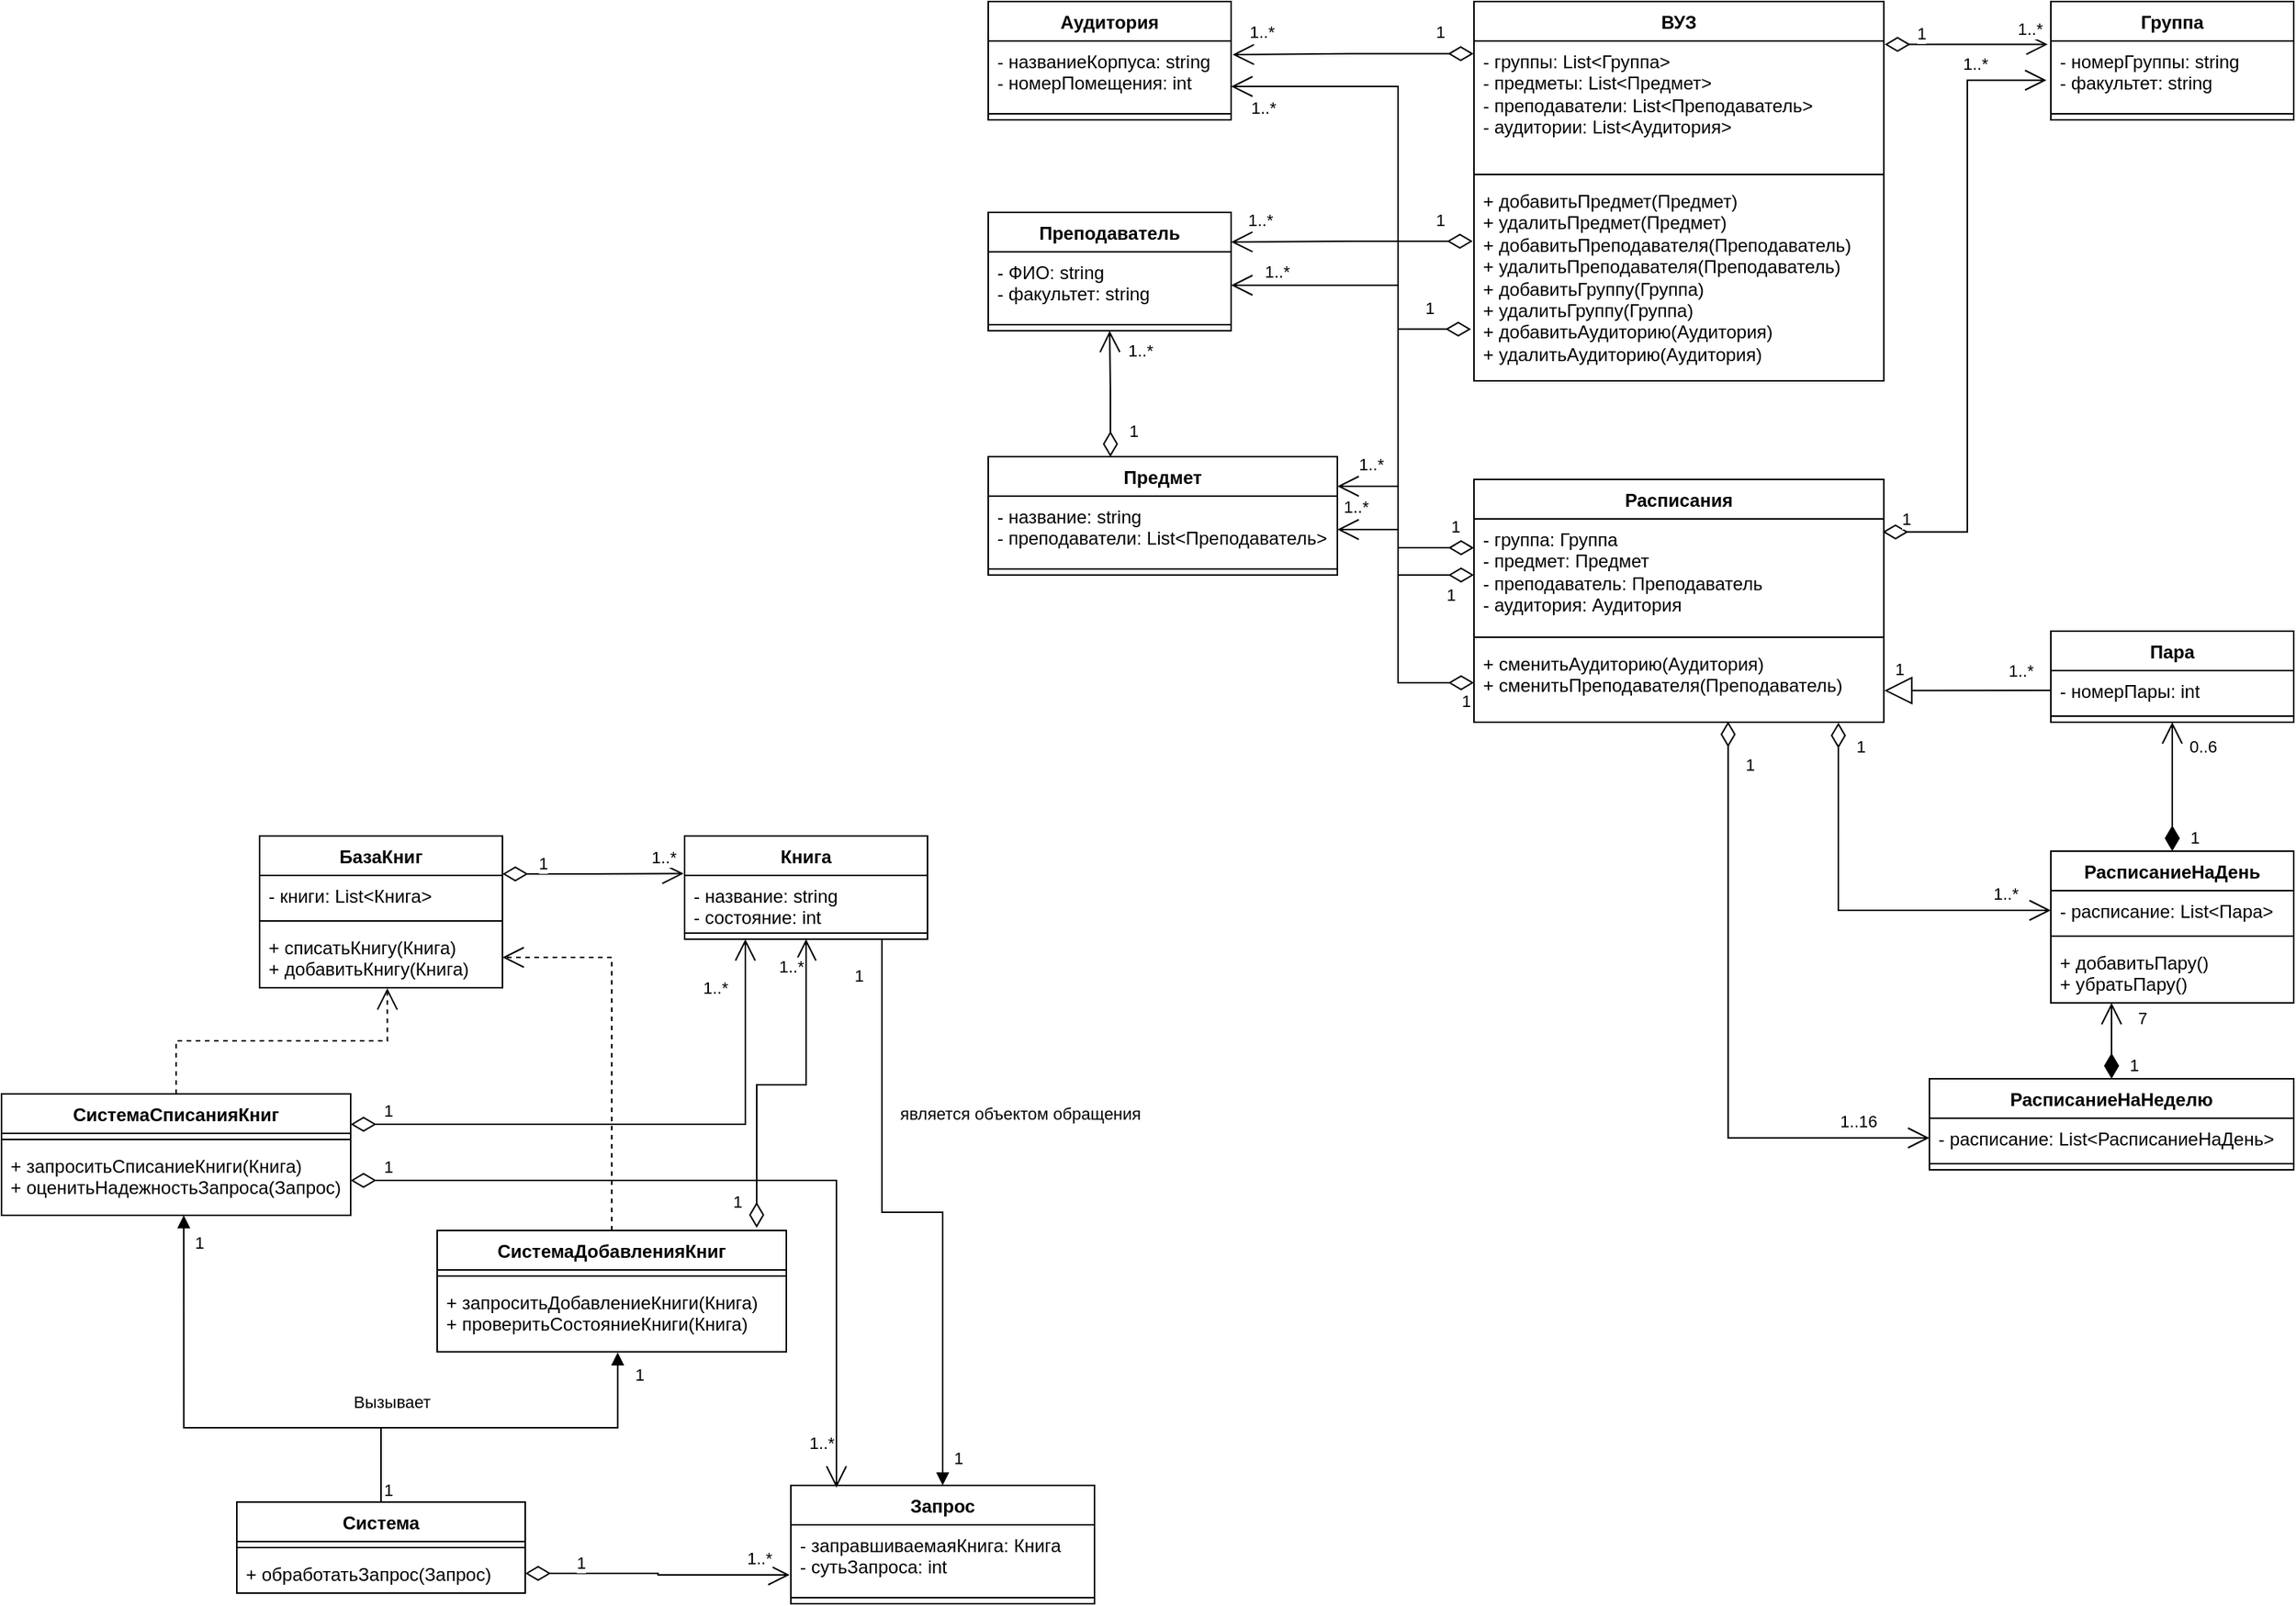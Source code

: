 <mxfile version="21.1.0" type="github">
  <diagram name="Страница 1" id="8JhqGt4s1RWdOwkgNLIM">
    <mxGraphModel dx="1420" dy="628" grid="1" gridSize="10" guides="1" tooltips="1" connect="1" arrows="1" fold="1" page="1" pageScale="1" pageWidth="827" pageHeight="1169" math="0" shadow="0">
      <root>
        <mxCell id="0" />
        <mxCell id="1" parent="0" />
        <mxCell id="d_NmB0Je8mkOcdR7Ibd4-1" value="ВУЗ" style="swimlane;fontStyle=1;align=center;verticalAlign=top;childLayout=stackLayout;horizontal=1;startSize=26;horizontalStack=0;resizeParent=1;resizeParentMax=0;resizeLast=0;collapsible=1;marginBottom=0;whiteSpace=wrap;html=1;" parent="1" vertex="1">
          <mxGeometry x="270" y="180" width="270" height="250" as="geometry" />
        </mxCell>
        <mxCell id="d_NmB0Je8mkOcdR7Ibd4-2" value="- группы: List&amp;lt;Группа&amp;gt;&lt;br&gt;- предметы: List&amp;lt;Предмет&amp;gt;&lt;br&gt;- преподаватели: List&amp;lt;Преподаватель&amp;gt;&lt;br&gt;- аудитории: List&amp;lt;Аудитория&amp;gt;" style="text;strokeColor=none;fillColor=none;align=left;verticalAlign=top;spacingLeft=4;spacingRight=4;overflow=hidden;rotatable=0;points=[[0,0.5],[1,0.5]];portConstraint=eastwest;whiteSpace=wrap;html=1;" parent="d_NmB0Je8mkOcdR7Ibd4-1" vertex="1">
          <mxGeometry y="26" width="270" height="84" as="geometry" />
        </mxCell>
        <mxCell id="d_NmB0Je8mkOcdR7Ibd4-3" value="" style="line;strokeWidth=1;fillColor=none;align=left;verticalAlign=middle;spacingTop=-1;spacingLeft=3;spacingRight=3;rotatable=0;labelPosition=right;points=[];portConstraint=eastwest;strokeColor=inherit;" parent="d_NmB0Je8mkOcdR7Ibd4-1" vertex="1">
          <mxGeometry y="110" width="270" height="8" as="geometry" />
        </mxCell>
        <mxCell id="d_NmB0Je8mkOcdR7Ibd4-4" value="+ добавитьПредмет(Предмет)&lt;br&gt;+ удалитьПредмет(Предмет)&lt;br&gt;+ добавитьПреподавателя(Преподаватель)&lt;br&gt;+ удалитьПреподавателя(Преподаватель)&lt;br&gt;+ добавитьГруппу(Группа)&lt;br&gt;+ удалитьГруппу(Группа)&lt;br&gt;+ добавитьАудиторию(Аудитория)&lt;br&gt;+ удалитьАудиторию(Аудитория)" style="text;strokeColor=none;fillColor=none;align=left;verticalAlign=top;spacingLeft=4;spacingRight=4;overflow=hidden;rotatable=0;points=[[0,0.5],[1,0.5]];portConstraint=eastwest;whiteSpace=wrap;html=1;" parent="d_NmB0Je8mkOcdR7Ibd4-1" vertex="1">
          <mxGeometry y="118" width="270" height="132" as="geometry" />
        </mxCell>
        <mxCell id="d_NmB0Je8mkOcdR7Ibd4-5" value="Аудитория" style="swimlane;fontStyle=1;align=center;verticalAlign=top;childLayout=stackLayout;horizontal=1;startSize=26;horizontalStack=0;resizeParent=1;resizeParentMax=0;resizeLast=0;collapsible=1;marginBottom=0;whiteSpace=wrap;html=1;" parent="1" vertex="1">
          <mxGeometry x="-50" y="180" width="160" height="78" as="geometry" />
        </mxCell>
        <mxCell id="d_NmB0Je8mkOcdR7Ibd4-6" value="- названиеКорпуса: string&lt;br&gt;- номерПомещения: int" style="text;strokeColor=none;fillColor=none;align=left;verticalAlign=top;spacingLeft=4;spacingRight=4;overflow=hidden;rotatable=0;points=[[0,0.5],[1,0.5]];portConstraint=eastwest;whiteSpace=wrap;html=1;" parent="d_NmB0Je8mkOcdR7Ibd4-5" vertex="1">
          <mxGeometry y="26" width="160" height="44" as="geometry" />
        </mxCell>
        <mxCell id="d_NmB0Je8mkOcdR7Ibd4-7" value="" style="line;strokeWidth=1;fillColor=none;align=left;verticalAlign=middle;spacingTop=-1;spacingLeft=3;spacingRight=3;rotatable=0;labelPosition=right;points=[];portConstraint=eastwest;strokeColor=inherit;" parent="d_NmB0Je8mkOcdR7Ibd4-5" vertex="1">
          <mxGeometry y="70" width="160" height="8" as="geometry" />
        </mxCell>
        <mxCell id="d_NmB0Je8mkOcdR7Ibd4-9" value="Преподаватель" style="swimlane;fontStyle=1;align=center;verticalAlign=top;childLayout=stackLayout;horizontal=1;startSize=26;horizontalStack=0;resizeParent=1;resizeParentMax=0;resizeLast=0;collapsible=1;marginBottom=0;whiteSpace=wrap;html=1;" parent="1" vertex="1">
          <mxGeometry x="-50" y="319" width="160" height="78" as="geometry" />
        </mxCell>
        <mxCell id="d_NmB0Je8mkOcdR7Ibd4-10" value="- ФИО: string&lt;br&gt;- факультет: string" style="text;strokeColor=none;fillColor=none;align=left;verticalAlign=top;spacingLeft=4;spacingRight=4;overflow=hidden;rotatable=0;points=[[0,0.5],[1,0.5]];portConstraint=eastwest;whiteSpace=wrap;html=1;" parent="d_NmB0Je8mkOcdR7Ibd4-9" vertex="1">
          <mxGeometry y="26" width="160" height="44" as="geometry" />
        </mxCell>
        <mxCell id="d_NmB0Je8mkOcdR7Ibd4-11" value="" style="line;strokeWidth=1;fillColor=none;align=left;verticalAlign=middle;spacingTop=-1;spacingLeft=3;spacingRight=3;rotatable=0;labelPosition=right;points=[];portConstraint=eastwest;strokeColor=inherit;" parent="d_NmB0Je8mkOcdR7Ibd4-9" vertex="1">
          <mxGeometry y="70" width="160" height="8" as="geometry" />
        </mxCell>
        <mxCell id="d_NmB0Je8mkOcdR7Ibd4-13" value="Предмет" style="swimlane;fontStyle=1;align=center;verticalAlign=top;childLayout=stackLayout;horizontal=1;startSize=26;horizontalStack=0;resizeParent=1;resizeParentMax=0;resizeLast=0;collapsible=1;marginBottom=0;whiteSpace=wrap;html=1;" parent="1" vertex="1">
          <mxGeometry x="-50" y="480" width="230" height="78" as="geometry" />
        </mxCell>
        <mxCell id="d_NmB0Je8mkOcdR7Ibd4-14" value="- название: string&lt;br&gt;- преподаватели: List&amp;lt;Преподаватель&amp;gt;" style="text;strokeColor=none;fillColor=none;align=left;verticalAlign=top;spacingLeft=4;spacingRight=4;overflow=hidden;rotatable=0;points=[[0,0.5],[1,0.5]];portConstraint=eastwest;whiteSpace=wrap;html=1;" parent="d_NmB0Je8mkOcdR7Ibd4-13" vertex="1">
          <mxGeometry y="26" width="230" height="44" as="geometry" />
        </mxCell>
        <mxCell id="d_NmB0Je8mkOcdR7Ibd4-15" value="" style="line;strokeWidth=1;fillColor=none;align=left;verticalAlign=middle;spacingTop=-1;spacingLeft=3;spacingRight=3;rotatable=0;labelPosition=right;points=[];portConstraint=eastwest;strokeColor=inherit;" parent="d_NmB0Je8mkOcdR7Ibd4-13" vertex="1">
          <mxGeometry y="70" width="230" height="8" as="geometry" />
        </mxCell>
        <mxCell id="d_NmB0Je8mkOcdR7Ibd4-17" value="1" style="endArrow=open;html=1;endSize=12;startArrow=diamondThin;startSize=14;startFill=0;edgeStyle=orthogonalEdgeStyle;align=left;verticalAlign=bottom;rounded=0;entryX=0.5;entryY=1;entryDx=0;entryDy=0;exitX=0.35;exitY=0.001;exitDx=0;exitDy=0;exitPerimeter=0;" parent="1" source="d_NmB0Je8mkOcdR7Ibd4-13" target="d_NmB0Je8mkOcdR7Ibd4-9" edge="1">
          <mxGeometry x="-0.803" y="-10" relative="1" as="geometry">
            <mxPoint x="50" y="610" as="sourcePoint" />
            <mxPoint x="210" y="610" as="targetPoint" />
            <mxPoint as="offset" />
          </mxGeometry>
        </mxCell>
        <mxCell id="d_NmB0Je8mkOcdR7Ibd4-18" value="1..*" style="edgeLabel;html=1;align=center;verticalAlign=middle;resizable=0;points=[[0,NaN,0,NaN,0]];" parent="d_NmB0Je8mkOcdR7Ibd4-17" vertex="1" connectable="0">
          <mxGeometry x="0.762" y="-5" relative="1" as="geometry">
            <mxPoint x="15" y="3" as="offset" />
          </mxGeometry>
        </mxCell>
        <mxCell id="d_NmB0Je8mkOcdR7Ibd4-20" value="Группа" style="swimlane;fontStyle=1;align=center;verticalAlign=top;childLayout=stackLayout;horizontal=1;startSize=26;horizontalStack=0;resizeParent=1;resizeParentMax=0;resizeLast=0;collapsible=1;marginBottom=0;whiteSpace=wrap;html=1;" parent="1" vertex="1">
          <mxGeometry x="650" y="180" width="160" height="78" as="geometry" />
        </mxCell>
        <mxCell id="d_NmB0Je8mkOcdR7Ibd4-21" value="- номерГруппы: string&lt;br&gt;- факультет: string" style="text;strokeColor=none;fillColor=none;align=left;verticalAlign=top;spacingLeft=4;spacingRight=4;overflow=hidden;rotatable=0;points=[[0,0.5],[1,0.5]];portConstraint=eastwest;whiteSpace=wrap;html=1;" parent="d_NmB0Je8mkOcdR7Ibd4-20" vertex="1">
          <mxGeometry y="26" width="160" height="44" as="geometry" />
        </mxCell>
        <mxCell id="d_NmB0Je8mkOcdR7Ibd4-22" value="" style="line;strokeWidth=1;fillColor=none;align=left;verticalAlign=middle;spacingTop=-1;spacingLeft=3;spacingRight=3;rotatable=0;labelPosition=right;points=[];portConstraint=eastwest;strokeColor=inherit;" parent="d_NmB0Je8mkOcdR7Ibd4-20" vertex="1">
          <mxGeometry y="70" width="160" height="8" as="geometry" />
        </mxCell>
        <mxCell id="d_NmB0Je8mkOcdR7Ibd4-24" value="1" style="endArrow=open;html=1;endSize=12;startArrow=diamondThin;startSize=14;startFill=0;edgeStyle=orthogonalEdgeStyle;align=left;verticalAlign=bottom;rounded=0;exitX=-0.001;exitY=0.1;exitDx=0;exitDy=0;exitPerimeter=0;entryX=1.006;entryY=0.205;entryDx=0;entryDy=0;entryPerimeter=0;" parent="1" source="d_NmB0Je8mkOcdR7Ibd4-2" target="d_NmB0Je8mkOcdR7Ibd4-6" edge="1">
          <mxGeometry x="-0.665" y="-5" relative="1" as="geometry">
            <mxPoint x="130" y="140" as="sourcePoint" />
            <mxPoint x="290" y="140" as="targetPoint" />
            <mxPoint as="offset" />
          </mxGeometry>
        </mxCell>
        <mxCell id="d_NmB0Je8mkOcdR7Ibd4-25" value="1..*" style="edgeLabel;html=1;align=center;verticalAlign=middle;resizable=0;points=[];" parent="d_NmB0Je8mkOcdR7Ibd4-24" vertex="1" connectable="0">
          <mxGeometry x="0.767" y="-2" relative="1" as="geometry">
            <mxPoint y="-13" as="offset" />
          </mxGeometry>
        </mxCell>
        <mxCell id="d_NmB0Je8mkOcdR7Ibd4-26" value="1" style="endArrow=open;html=1;endSize=12;startArrow=diamondThin;startSize=14;startFill=0;edgeStyle=orthogonalEdgeStyle;align=left;verticalAlign=bottom;rounded=0;exitX=-0.003;exitY=0.303;exitDx=0;exitDy=0;exitPerimeter=0;entryX=1;entryY=0.25;entryDx=0;entryDy=0;" parent="1" source="d_NmB0Je8mkOcdR7Ibd4-4" target="d_NmB0Je8mkOcdR7Ibd4-9" edge="1">
          <mxGeometry x="-0.665" y="-5" relative="1" as="geometry">
            <mxPoint x="265" y="300" as="sourcePoint" />
            <mxPoint x="110" y="300" as="targetPoint" />
            <mxPoint as="offset" />
          </mxGeometry>
        </mxCell>
        <mxCell id="d_NmB0Je8mkOcdR7Ibd4-27" value="1..*" style="edgeLabel;html=1;align=center;verticalAlign=middle;resizable=0;points=[];" parent="d_NmB0Je8mkOcdR7Ibd4-26" vertex="1" connectable="0">
          <mxGeometry x="0.767" y="-2" relative="1" as="geometry">
            <mxPoint y="-13" as="offset" />
          </mxGeometry>
        </mxCell>
        <mxCell id="d_NmB0Je8mkOcdR7Ibd4-28" value="Расписания" style="swimlane;fontStyle=1;align=center;verticalAlign=top;childLayout=stackLayout;horizontal=1;startSize=26;horizontalStack=0;resizeParent=1;resizeParentMax=0;resizeLast=0;collapsible=1;marginBottom=0;whiteSpace=wrap;html=1;" parent="1" vertex="1">
          <mxGeometry x="270" y="495" width="270" height="160" as="geometry" />
        </mxCell>
        <mxCell id="d_NmB0Je8mkOcdR7Ibd4-29" value="- группа: Группа&lt;br&gt;- предмет: Предмет&lt;br&gt;- преподаватель: Преподаватель&lt;br&gt;- аудитория: Аудитория" style="text;strokeColor=none;fillColor=none;align=left;verticalAlign=top;spacingLeft=4;spacingRight=4;overflow=hidden;rotatable=0;points=[[0,0.5],[1,0.5]];portConstraint=eastwest;whiteSpace=wrap;html=1;" parent="d_NmB0Je8mkOcdR7Ibd4-28" vertex="1">
          <mxGeometry y="26" width="270" height="74" as="geometry" />
        </mxCell>
        <mxCell id="d_NmB0Je8mkOcdR7Ibd4-30" value="" style="line;strokeWidth=1;fillColor=none;align=left;verticalAlign=middle;spacingTop=-1;spacingLeft=3;spacingRight=3;rotatable=0;labelPosition=right;points=[];portConstraint=eastwest;strokeColor=inherit;" parent="d_NmB0Je8mkOcdR7Ibd4-28" vertex="1">
          <mxGeometry y="100" width="270" height="8" as="geometry" />
        </mxCell>
        <mxCell id="d_NmB0Je8mkOcdR7Ibd4-31" value="+ сменитьАудиторию(Аудитория)&lt;br&gt;+ сменитьПреподавателя(Преподаватель)" style="text;strokeColor=none;fillColor=none;align=left;verticalAlign=top;spacingLeft=4;spacingRight=4;overflow=hidden;rotatable=0;points=[[0,0.5],[1,0.5]];portConstraint=eastwest;whiteSpace=wrap;html=1;" parent="d_NmB0Je8mkOcdR7Ibd4-28" vertex="1">
          <mxGeometry y="108" width="270" height="52" as="geometry" />
        </mxCell>
        <mxCell id="d_NmB0Je8mkOcdR7Ibd4-33" value="1" style="endArrow=open;html=1;endSize=12;startArrow=diamondThin;startSize=14;startFill=0;edgeStyle=orthogonalEdgeStyle;align=left;verticalAlign=bottom;rounded=0;exitX=1.002;exitY=0.027;exitDx=0;exitDy=0;exitPerimeter=0;entryX=-0.013;entryY=0.052;entryDx=0;entryDy=0;entryPerimeter=0;" parent="1" source="d_NmB0Je8mkOcdR7Ibd4-2" target="d_NmB0Je8mkOcdR7Ibd4-21" edge="1">
          <mxGeometry x="-0.637" y="-2" relative="1" as="geometry">
            <mxPoint x="659" y="139" as="sourcePoint" />
            <mxPoint x="500" y="140" as="targetPoint" />
            <mxPoint as="offset" />
          </mxGeometry>
        </mxCell>
        <mxCell id="d_NmB0Je8mkOcdR7Ibd4-34" value="1..*" style="edgeLabel;html=1;align=center;verticalAlign=middle;resizable=0;points=[];" parent="d_NmB0Je8mkOcdR7Ibd4-33" vertex="1" connectable="0">
          <mxGeometry x="0.767" y="-2" relative="1" as="geometry">
            <mxPoint y="-13" as="offset" />
          </mxGeometry>
        </mxCell>
        <mxCell id="d_NmB0Je8mkOcdR7Ibd4-35" value="1" style="endArrow=open;html=1;endSize=12;startArrow=diamondThin;startSize=14;startFill=0;edgeStyle=orthogonalEdgeStyle;align=left;verticalAlign=bottom;rounded=0;exitX=0.997;exitY=0.116;exitDx=0;exitDy=0;exitPerimeter=0;entryX=-0.018;entryY=0.588;entryDx=0;entryDy=0;entryPerimeter=0;" parent="1" source="d_NmB0Je8mkOcdR7Ibd4-29" target="d_NmB0Je8mkOcdR7Ibd4-21" edge="1">
          <mxGeometry x="-0.947" relative="1" as="geometry">
            <mxPoint x="551" y="218" as="sourcePoint" />
            <mxPoint x="658" y="218" as="targetPoint" />
            <mxPoint as="offset" />
          </mxGeometry>
        </mxCell>
        <mxCell id="d_NmB0Je8mkOcdR7Ibd4-36" value="1..*" style="edgeLabel;html=1;align=center;verticalAlign=middle;resizable=0;points=[];" parent="d_NmB0Je8mkOcdR7Ibd4-35" vertex="1" connectable="0">
          <mxGeometry x="0.767" y="-2" relative="1" as="geometry">
            <mxPoint y="-13" as="offset" />
          </mxGeometry>
        </mxCell>
        <mxCell id="d_NmB0Je8mkOcdR7Ibd4-37" value="1" style="endArrow=open;html=1;endSize=12;startArrow=diamondThin;startSize=14;startFill=0;edgeStyle=orthogonalEdgeStyle;align=left;verticalAlign=bottom;rounded=0;exitX=-0.007;exitY=0.742;exitDx=0;exitDy=0;exitPerimeter=0;entryX=1;entryY=0.25;entryDx=0;entryDy=0;" parent="1" source="d_NmB0Je8mkOcdR7Ibd4-4" target="d_NmB0Je8mkOcdR7Ibd4-13" edge="1">
          <mxGeometry x="-0.665" y="-5" relative="1" as="geometry">
            <mxPoint x="249" y="449" as="sourcePoint" />
            <mxPoint x="90" y="450" as="targetPoint" />
            <mxPoint as="offset" />
            <Array as="points">
              <mxPoint x="220" y="396" />
              <mxPoint x="220" y="500" />
            </Array>
          </mxGeometry>
        </mxCell>
        <mxCell id="d_NmB0Je8mkOcdR7Ibd4-38" value="1..*" style="edgeLabel;html=1;align=center;verticalAlign=middle;resizable=0;points=[];" parent="d_NmB0Je8mkOcdR7Ibd4-37" vertex="1" connectable="0">
          <mxGeometry x="0.767" y="-2" relative="1" as="geometry">
            <mxPoint y="-13" as="offset" />
          </mxGeometry>
        </mxCell>
        <mxCell id="d_NmB0Je8mkOcdR7Ibd4-39" value="1" style="endArrow=open;html=1;endSize=12;startArrow=diamondThin;startSize=14;startFill=0;edgeStyle=orthogonalEdgeStyle;align=left;verticalAlign=bottom;rounded=0;exitX=0;exitY=0.257;exitDx=0;exitDy=0;exitPerimeter=0;entryX=1;entryY=0.5;entryDx=0;entryDy=0;" parent="1" source="d_NmB0Je8mkOcdR7Ibd4-29" target="d_NmB0Je8mkOcdR7Ibd4-14" edge="1">
          <mxGeometry x="-0.665" y="-5" relative="1" as="geometry">
            <mxPoint x="259" y="449" as="sourcePoint" />
            <mxPoint x="100" y="450" as="targetPoint" />
            <mxPoint as="offset" />
            <Array as="points">
              <mxPoint x="220" y="540" />
              <mxPoint x="220" y="528" />
            </Array>
          </mxGeometry>
        </mxCell>
        <mxCell id="d_NmB0Je8mkOcdR7Ibd4-40" value="1..*" style="edgeLabel;html=1;align=center;verticalAlign=middle;resizable=0;points=[];" parent="d_NmB0Je8mkOcdR7Ibd4-39" vertex="1" connectable="0">
          <mxGeometry x="0.767" y="-2" relative="1" as="geometry">
            <mxPoint y="-13" as="offset" />
          </mxGeometry>
        </mxCell>
        <mxCell id="d_NmB0Je8mkOcdR7Ibd4-41" value="1" style="endArrow=open;html=1;endSize=12;startArrow=diamondThin;startSize=14;startFill=0;edgeStyle=orthogonalEdgeStyle;align=left;verticalAlign=bottom;rounded=0;exitX=0;exitY=0.5;exitDx=0;exitDy=0;" parent="1" source="d_NmB0Je8mkOcdR7Ibd4-29" target="d_NmB0Je8mkOcdR7Ibd4-10" edge="1">
          <mxGeometry x="-0.886" y="22" relative="1" as="geometry">
            <mxPoint x="249" y="439" as="sourcePoint" />
            <mxPoint x="90" y="440" as="targetPoint" />
            <mxPoint as="offset" />
            <Array as="points">
              <mxPoint x="220" y="558" />
              <mxPoint x="220" y="367" />
            </Array>
          </mxGeometry>
        </mxCell>
        <mxCell id="d_NmB0Je8mkOcdR7Ibd4-42" value="1..*" style="edgeLabel;html=1;align=center;verticalAlign=middle;resizable=0;points=[];" parent="d_NmB0Je8mkOcdR7Ibd4-41" vertex="1" connectable="0">
          <mxGeometry x="0.767" y="-2" relative="1" as="geometry">
            <mxPoint x="-11" y="-7" as="offset" />
          </mxGeometry>
        </mxCell>
        <mxCell id="d_NmB0Je8mkOcdR7Ibd4-45" value="1" style="endArrow=open;html=1;endSize=12;startArrow=diamondThin;startSize=14;startFill=0;edgeStyle=orthogonalEdgeStyle;align=left;verticalAlign=bottom;rounded=0;exitX=0;exitY=0.5;exitDx=0;exitDy=0;entryX=1;entryY=0.682;entryDx=0;entryDy=0;entryPerimeter=0;" parent="1" source="d_NmB0Je8mkOcdR7Ibd4-31" target="d_NmB0Je8mkOcdR7Ibd4-6" edge="1">
          <mxGeometry x="-0.964" y="21" relative="1" as="geometry">
            <mxPoint x="239" y="299" as="sourcePoint" />
            <mxPoint x="80" y="300" as="targetPoint" />
            <mxPoint as="offset" />
            <Array as="points">
              <mxPoint x="220" y="629" />
              <mxPoint x="220" y="236" />
            </Array>
          </mxGeometry>
        </mxCell>
        <mxCell id="d_NmB0Je8mkOcdR7Ibd4-46" value="1..*" style="edgeLabel;html=1;align=center;verticalAlign=middle;resizable=0;points=[];" parent="d_NmB0Je8mkOcdR7Ibd4-45" vertex="1" connectable="0">
          <mxGeometry x="0.767" y="-2" relative="1" as="geometry">
            <mxPoint x="-44" y="16" as="offset" />
          </mxGeometry>
        </mxCell>
        <mxCell id="d_NmB0Je8mkOcdR7Ibd4-47" value="Пара" style="swimlane;fontStyle=1;align=center;verticalAlign=top;childLayout=stackLayout;horizontal=1;startSize=26;horizontalStack=0;resizeParent=1;resizeParentMax=0;resizeLast=0;collapsible=1;marginBottom=0;whiteSpace=wrap;html=1;" parent="1" vertex="1">
          <mxGeometry x="650" y="595" width="160" height="60" as="geometry" />
        </mxCell>
        <mxCell id="d_NmB0Je8mkOcdR7Ibd4-48" value="- номерПары: int" style="text;strokeColor=none;fillColor=none;align=left;verticalAlign=top;spacingLeft=4;spacingRight=4;overflow=hidden;rotatable=0;points=[[0,0.5],[1,0.5]];portConstraint=eastwest;whiteSpace=wrap;html=1;" parent="d_NmB0Je8mkOcdR7Ibd4-47" vertex="1">
          <mxGeometry y="26" width="160" height="26" as="geometry" />
        </mxCell>
        <mxCell id="d_NmB0Je8mkOcdR7Ibd4-49" value="" style="line;strokeWidth=1;fillColor=none;align=left;verticalAlign=middle;spacingTop=-1;spacingLeft=3;spacingRight=3;rotatable=0;labelPosition=right;points=[];portConstraint=eastwest;strokeColor=inherit;" parent="d_NmB0Je8mkOcdR7Ibd4-47" vertex="1">
          <mxGeometry y="52" width="160" height="8" as="geometry" />
        </mxCell>
        <mxCell id="d_NmB0Je8mkOcdR7Ibd4-51" value="РасписаниеНаДень" style="swimlane;fontStyle=1;align=center;verticalAlign=top;childLayout=stackLayout;horizontal=1;startSize=26;horizontalStack=0;resizeParent=1;resizeParentMax=0;resizeLast=0;collapsible=1;marginBottom=0;whiteSpace=wrap;html=1;" parent="1" vertex="1">
          <mxGeometry x="650" y="740" width="160" height="100" as="geometry" />
        </mxCell>
        <mxCell id="d_NmB0Je8mkOcdR7Ibd4-52" value="- расписание: List&amp;lt;Пара&amp;gt;" style="text;strokeColor=none;fillColor=none;align=left;verticalAlign=top;spacingLeft=4;spacingRight=4;overflow=hidden;rotatable=0;points=[[0,0.5],[1,0.5]];portConstraint=eastwest;whiteSpace=wrap;html=1;" parent="d_NmB0Je8mkOcdR7Ibd4-51" vertex="1">
          <mxGeometry y="26" width="160" height="26" as="geometry" />
        </mxCell>
        <mxCell id="d_NmB0Je8mkOcdR7Ibd4-53" value="" style="line;strokeWidth=1;fillColor=none;align=left;verticalAlign=middle;spacingTop=-1;spacingLeft=3;spacingRight=3;rotatable=0;labelPosition=right;points=[];portConstraint=eastwest;strokeColor=inherit;" parent="d_NmB0Je8mkOcdR7Ibd4-51" vertex="1">
          <mxGeometry y="52" width="160" height="8" as="geometry" />
        </mxCell>
        <mxCell id="d_NmB0Je8mkOcdR7Ibd4-54" value="+ добавитьПару()&lt;br&gt;+ убратьПару()" style="text;strokeColor=none;fillColor=none;align=left;verticalAlign=top;spacingLeft=4;spacingRight=4;overflow=hidden;rotatable=0;points=[[0,0.5],[1,0.5]];portConstraint=eastwest;whiteSpace=wrap;html=1;" parent="d_NmB0Je8mkOcdR7Ibd4-51" vertex="1">
          <mxGeometry y="60" width="160" height="40" as="geometry" />
        </mxCell>
        <mxCell id="d_NmB0Je8mkOcdR7Ibd4-55" value="РасписаниеНаНеделю" style="swimlane;fontStyle=1;align=center;verticalAlign=top;childLayout=stackLayout;horizontal=1;startSize=26;horizontalStack=0;resizeParent=1;resizeParentMax=0;resizeLast=0;collapsible=1;marginBottom=0;whiteSpace=wrap;html=1;" parent="1" vertex="1">
          <mxGeometry x="570" y="890" width="240" height="60" as="geometry" />
        </mxCell>
        <mxCell id="d_NmB0Je8mkOcdR7Ibd4-56" value="- расписание: List&amp;lt;РасписаниеНаДень&amp;gt;" style="text;strokeColor=none;fillColor=none;align=left;verticalAlign=top;spacingLeft=4;spacingRight=4;overflow=hidden;rotatable=0;points=[[0,0.5],[1,0.5]];portConstraint=eastwest;whiteSpace=wrap;html=1;" parent="d_NmB0Je8mkOcdR7Ibd4-55" vertex="1">
          <mxGeometry y="26" width="240" height="26" as="geometry" />
        </mxCell>
        <mxCell id="d_NmB0Je8mkOcdR7Ibd4-57" value="" style="line;strokeWidth=1;fillColor=none;align=left;verticalAlign=middle;spacingTop=-1;spacingLeft=3;spacingRight=3;rotatable=0;labelPosition=right;points=[];portConstraint=eastwest;strokeColor=inherit;" parent="d_NmB0Je8mkOcdR7Ibd4-55" vertex="1">
          <mxGeometry y="52" width="240" height="8" as="geometry" />
        </mxCell>
        <mxCell id="d_NmB0Je8mkOcdR7Ibd4-59" value="1" style="endArrow=open;html=1;endSize=12;startArrow=diamondThin;startSize=14;startFill=0;edgeStyle=orthogonalEdgeStyle;align=left;verticalAlign=bottom;rounded=0;exitX=0.889;exitY=1.006;exitDx=0;exitDy=0;exitPerimeter=0;entryX=0;entryY=0.5;entryDx=0;entryDy=0;" parent="1" source="d_NmB0Je8mkOcdR7Ibd4-31" target="d_NmB0Je8mkOcdR7Ibd4-52" edge="1">
          <mxGeometry x="-0.813" y="10" relative="1" as="geometry">
            <mxPoint x="559" y="789" as="sourcePoint" />
            <mxPoint x="400" y="790" as="targetPoint" />
            <mxPoint as="offset" />
          </mxGeometry>
        </mxCell>
        <mxCell id="d_NmB0Je8mkOcdR7Ibd4-60" value="1..*" style="edgeLabel;html=1;align=center;verticalAlign=middle;resizable=0;points=[];" parent="d_NmB0Je8mkOcdR7Ibd4-59" vertex="1" connectable="0">
          <mxGeometry x="0.767" y="-2" relative="1" as="geometry">
            <mxPoint y="-13" as="offset" />
          </mxGeometry>
        </mxCell>
        <mxCell id="d_NmB0Je8mkOcdR7Ibd4-61" value="1" style="endArrow=open;html=1;endSize=12;startArrow=diamondThin;startSize=14;startFill=0;edgeStyle=orthogonalEdgeStyle;align=left;verticalAlign=bottom;rounded=0;exitX=0.62;exitY=0.99;exitDx=0;exitDy=0;exitPerimeter=0;entryX=0;entryY=0.5;entryDx=0;entryDy=0;" parent="1" source="d_NmB0Je8mkOcdR7Ibd4-31" target="d_NmB0Je8mkOcdR7Ibd4-56" edge="1">
          <mxGeometry x="-0.813" y="10" relative="1" as="geometry">
            <mxPoint x="335" y="760" as="sourcePoint" />
            <mxPoint x="475" y="884" as="targetPoint" />
            <mxPoint as="offset" />
          </mxGeometry>
        </mxCell>
        <mxCell id="d_NmB0Je8mkOcdR7Ibd4-62" value="1..16" style="edgeLabel;html=1;align=center;verticalAlign=middle;resizable=0;points=[];" parent="d_NmB0Je8mkOcdR7Ibd4-61" vertex="1" connectable="0">
          <mxGeometry x="0.767" y="-2" relative="1" as="geometry">
            <mxPoint y="-13" as="offset" />
          </mxGeometry>
        </mxCell>
        <mxCell id="d_NmB0Je8mkOcdR7Ibd4-63" value="1" style="endArrow=open;html=1;endSize=12;startArrow=diamondThin;startSize=14;startFill=1;edgeStyle=orthogonalEdgeStyle;align=left;verticalAlign=bottom;rounded=0;exitX=0.5;exitY=0;exitDx=0;exitDy=0;entryX=0.25;entryY=1;entryDx=0;entryDy=0;entryPerimeter=0;" parent="1" source="d_NmB0Je8mkOcdR7Ibd4-55" target="d_NmB0Je8mkOcdR7Ibd4-54" edge="1">
          <mxGeometry x="-1" y="-10" relative="1" as="geometry">
            <mxPoint x="480" y="860" as="sourcePoint" />
            <mxPoint x="640" y="860" as="targetPoint" />
            <mxPoint as="offset" />
          </mxGeometry>
        </mxCell>
        <mxCell id="d_NmB0Je8mkOcdR7Ibd4-64" value="7" style="edgeLabel;html=1;align=center;verticalAlign=middle;resizable=0;points=[];" parent="d_NmB0Je8mkOcdR7Ibd4-63" vertex="1" connectable="0">
          <mxGeometry x="0.674" y="-1" relative="1" as="geometry">
            <mxPoint x="19" y="2" as="offset" />
          </mxGeometry>
        </mxCell>
        <mxCell id="d_NmB0Je8mkOcdR7Ibd4-65" value="1" style="endArrow=open;html=1;endSize=12;startArrow=diamondThin;startSize=14;startFill=1;edgeStyle=orthogonalEdgeStyle;align=left;verticalAlign=bottom;rounded=0;exitX=0.5;exitY=0;exitDx=0;exitDy=0;entryX=0.5;entryY=1;entryDx=0;entryDy=0;" parent="1" source="d_NmB0Je8mkOcdR7Ibd4-51" target="d_NmB0Je8mkOcdR7Ibd4-47" edge="1">
          <mxGeometry x="-1" y="-10" relative="1" as="geometry">
            <mxPoint x="720" y="730" as="sourcePoint" />
            <mxPoint x="720" y="680" as="targetPoint" />
            <mxPoint as="offset" />
          </mxGeometry>
        </mxCell>
        <mxCell id="d_NmB0Je8mkOcdR7Ibd4-66" value="0..6" style="edgeLabel;html=1;align=center;verticalAlign=middle;resizable=0;points=[];" parent="d_NmB0Je8mkOcdR7Ibd4-65" vertex="1" connectable="0">
          <mxGeometry x="0.674" y="-1" relative="1" as="geometry">
            <mxPoint x="19" y="2" as="offset" />
          </mxGeometry>
        </mxCell>
        <mxCell id="d_NmB0Je8mkOcdR7Ibd4-67" value="1" style="endArrow=block;endSize=16;endFill=0;html=1;rounded=0;entryX=1.001;entryY=0.599;entryDx=0;entryDy=0;exitX=0;exitY=0.5;exitDx=0;exitDy=0;entryPerimeter=0;" parent="1" source="d_NmB0Je8mkOcdR7Ibd4-48" target="d_NmB0Je8mkOcdR7Ibd4-31" edge="1">
          <mxGeometry x="0.822" y="-14" width="160" relative="1" as="geometry">
            <mxPoint x="530" y="700" as="sourcePoint" />
            <mxPoint x="690" y="700" as="targetPoint" />
            <mxPoint as="offset" />
          </mxGeometry>
        </mxCell>
        <mxCell id="d_NmB0Je8mkOcdR7Ibd4-68" value="1..*" style="edgeLabel;html=1;align=center;verticalAlign=middle;resizable=0;points=[];" parent="d_NmB0Je8mkOcdR7Ibd4-67" vertex="1" connectable="0">
          <mxGeometry x="-0.812" relative="1" as="geometry">
            <mxPoint x="-10" y="-13" as="offset" />
          </mxGeometry>
        </mxCell>
        <mxCell id="kbq18GWY3KGb7JwOn9RP-1" value="БазаКниг" style="swimlane;fontStyle=1;align=center;verticalAlign=top;childLayout=stackLayout;horizontal=1;startSize=26;horizontalStack=0;resizeParent=1;resizeParentMax=0;resizeLast=0;collapsible=1;marginBottom=0;whiteSpace=wrap;html=1;" parent="1" vertex="1">
          <mxGeometry x="-530" y="730" width="160" height="100" as="geometry" />
        </mxCell>
        <mxCell id="kbq18GWY3KGb7JwOn9RP-2" value="- книги: List&amp;lt;Книга&amp;gt;" style="text;strokeColor=none;fillColor=none;align=left;verticalAlign=top;spacingLeft=4;spacingRight=4;overflow=hidden;rotatable=0;points=[[0,0.5],[1,0.5]];portConstraint=eastwest;whiteSpace=wrap;html=1;" parent="kbq18GWY3KGb7JwOn9RP-1" vertex="1">
          <mxGeometry y="26" width="160" height="26" as="geometry" />
        </mxCell>
        <mxCell id="kbq18GWY3KGb7JwOn9RP-3" value="" style="line;strokeWidth=1;fillColor=none;align=left;verticalAlign=middle;spacingTop=-1;spacingLeft=3;spacingRight=3;rotatable=0;labelPosition=right;points=[];portConstraint=eastwest;strokeColor=inherit;" parent="kbq18GWY3KGb7JwOn9RP-1" vertex="1">
          <mxGeometry y="52" width="160" height="8" as="geometry" />
        </mxCell>
        <mxCell id="kbq18GWY3KGb7JwOn9RP-4" value="+ списатьКнигу(Книга)&lt;br&gt;+ добавитьКнигу(Книга)" style="text;strokeColor=none;fillColor=none;align=left;verticalAlign=top;spacingLeft=4;spacingRight=4;overflow=hidden;rotatable=0;points=[[0,0.5],[1,0.5]];portConstraint=eastwest;whiteSpace=wrap;html=1;" parent="kbq18GWY3KGb7JwOn9RP-1" vertex="1">
          <mxGeometry y="60" width="160" height="40" as="geometry" />
        </mxCell>
        <mxCell id="CPtg6entSt6Jn5Hs1I2M-1" value="Книга" style="swimlane;fontStyle=1;align=center;verticalAlign=top;childLayout=stackLayout;horizontal=1;startSize=26;horizontalStack=0;resizeParent=1;resizeParentMax=0;resizeLast=0;collapsible=1;marginBottom=0;whiteSpace=wrap;html=1;" vertex="1" parent="1">
          <mxGeometry x="-250" y="730" width="160" height="68" as="geometry" />
        </mxCell>
        <mxCell id="CPtg6entSt6Jn5Hs1I2M-2" value="- название: string&lt;br&gt;- состояние: int" style="text;strokeColor=none;fillColor=none;align=left;verticalAlign=top;spacingLeft=4;spacingRight=4;overflow=hidden;rotatable=0;points=[[0,0.5],[1,0.5]];portConstraint=eastwest;whiteSpace=wrap;html=1;" vertex="1" parent="CPtg6entSt6Jn5Hs1I2M-1">
          <mxGeometry y="26" width="160" height="34" as="geometry" />
        </mxCell>
        <mxCell id="CPtg6entSt6Jn5Hs1I2M-3" value="" style="line;strokeWidth=1;fillColor=none;align=left;verticalAlign=middle;spacingTop=-1;spacingLeft=3;spacingRight=3;rotatable=0;labelPosition=right;points=[];portConstraint=eastwest;strokeColor=inherit;" vertex="1" parent="CPtg6entSt6Jn5Hs1I2M-1">
          <mxGeometry y="60" width="160" height="8" as="geometry" />
        </mxCell>
        <mxCell id="CPtg6entSt6Jn5Hs1I2M-5" value="1" style="endArrow=open;html=1;endSize=12;startArrow=diamondThin;startSize=14;startFill=0;edgeStyle=orthogonalEdgeStyle;align=left;verticalAlign=bottom;rounded=0;exitX=1;exitY=0.25;exitDx=0;exitDy=0;entryX=-0.004;entryY=-0.036;entryDx=0;entryDy=0;entryPerimeter=0;" edge="1" parent="1" source="kbq18GWY3KGb7JwOn9RP-1" target="CPtg6entSt6Jn5Hs1I2M-2">
          <mxGeometry x="-0.637" y="-2" relative="1" as="geometry">
            <mxPoint x="-357" y="680" as="sourcePoint" />
            <mxPoint x="-250" y="680" as="targetPoint" />
            <mxPoint as="offset" />
          </mxGeometry>
        </mxCell>
        <mxCell id="CPtg6entSt6Jn5Hs1I2M-6" value="1..*" style="edgeLabel;html=1;align=center;verticalAlign=middle;resizable=0;points=[];" vertex="1" connectable="0" parent="CPtg6entSt6Jn5Hs1I2M-5">
          <mxGeometry x="0.767" y="-2" relative="1" as="geometry">
            <mxPoint y="-13" as="offset" />
          </mxGeometry>
        </mxCell>
        <mxCell id="CPtg6entSt6Jn5Hs1I2M-7" value="СистемаСписанияКниг" style="swimlane;fontStyle=1;align=center;verticalAlign=top;childLayout=stackLayout;horizontal=1;startSize=26;horizontalStack=0;resizeParent=1;resizeParentMax=0;resizeLast=0;collapsible=1;marginBottom=0;whiteSpace=wrap;html=1;" vertex="1" parent="1">
          <mxGeometry x="-700" y="900" width="230" height="80" as="geometry" />
        </mxCell>
        <mxCell id="CPtg6entSt6Jn5Hs1I2M-9" value="" style="line;strokeWidth=1;fillColor=none;align=left;verticalAlign=middle;spacingTop=-1;spacingLeft=3;spacingRight=3;rotatable=0;labelPosition=right;points=[];portConstraint=eastwest;strokeColor=inherit;" vertex="1" parent="CPtg6entSt6Jn5Hs1I2M-7">
          <mxGeometry y="26" width="230" height="8" as="geometry" />
        </mxCell>
        <mxCell id="CPtg6entSt6Jn5Hs1I2M-10" value="+ запроситьСписаниеКниги(Книга)&lt;br&gt;+ оценитьНадежностьЗапроса(Запрос)" style="text;strokeColor=none;fillColor=none;align=left;verticalAlign=top;spacingLeft=4;spacingRight=4;overflow=hidden;rotatable=0;points=[[0,0.5],[1,0.5]];portConstraint=eastwest;whiteSpace=wrap;html=1;" vertex="1" parent="CPtg6entSt6Jn5Hs1I2M-7">
          <mxGeometry y="34" width="230" height="46" as="geometry" />
        </mxCell>
        <mxCell id="CPtg6entSt6Jn5Hs1I2M-11" value="СистемаДобавленияКниг" style="swimlane;fontStyle=1;align=center;verticalAlign=top;childLayout=stackLayout;horizontal=1;startSize=26;horizontalStack=0;resizeParent=1;resizeParentMax=0;resizeLast=0;collapsible=1;marginBottom=0;whiteSpace=wrap;html=1;" vertex="1" parent="1">
          <mxGeometry x="-413" y="990" width="230" height="80" as="geometry" />
        </mxCell>
        <mxCell id="CPtg6entSt6Jn5Hs1I2M-13" value="" style="line;strokeWidth=1;fillColor=none;align=left;verticalAlign=middle;spacingTop=-1;spacingLeft=3;spacingRight=3;rotatable=0;labelPosition=right;points=[];portConstraint=eastwest;strokeColor=inherit;" vertex="1" parent="CPtg6entSt6Jn5Hs1I2M-11">
          <mxGeometry y="26" width="230" height="8" as="geometry" />
        </mxCell>
        <mxCell id="CPtg6entSt6Jn5Hs1I2M-14" value="+ запроситьДобавлениеКниги(Книга)&lt;br&gt;+ проверитьСостояниеКниги(Книга)" style="text;strokeColor=none;fillColor=none;align=left;verticalAlign=top;spacingLeft=4;spacingRight=4;overflow=hidden;rotatable=0;points=[[0,0.5],[1,0.5]];portConstraint=eastwest;whiteSpace=wrap;html=1;" vertex="1" parent="CPtg6entSt6Jn5Hs1I2M-11">
          <mxGeometry y="34" width="230" height="46" as="geometry" />
        </mxCell>
        <mxCell id="CPtg6entSt6Jn5Hs1I2M-15" value="Система" style="swimlane;fontStyle=1;align=center;verticalAlign=top;childLayout=stackLayout;horizontal=1;startSize=26;horizontalStack=0;resizeParent=1;resizeParentMax=0;resizeLast=0;collapsible=1;marginBottom=0;whiteSpace=wrap;html=1;" vertex="1" parent="1">
          <mxGeometry x="-545" y="1169" width="190" height="60" as="geometry" />
        </mxCell>
        <mxCell id="CPtg6entSt6Jn5Hs1I2M-17" value="" style="line;strokeWidth=1;fillColor=none;align=left;verticalAlign=middle;spacingTop=-1;spacingLeft=3;spacingRight=3;rotatable=0;labelPosition=right;points=[];portConstraint=eastwest;strokeColor=inherit;" vertex="1" parent="CPtg6entSt6Jn5Hs1I2M-15">
          <mxGeometry y="26" width="190" height="8" as="geometry" />
        </mxCell>
        <mxCell id="CPtg6entSt6Jn5Hs1I2M-18" value="+ обработатьЗапрос(Запрос)" style="text;strokeColor=none;fillColor=none;align=left;verticalAlign=top;spacingLeft=4;spacingRight=4;overflow=hidden;rotatable=0;points=[[0,0.5],[1,0.5]];portConstraint=eastwest;whiteSpace=wrap;html=1;" vertex="1" parent="CPtg6entSt6Jn5Hs1I2M-15">
          <mxGeometry y="34" width="190" height="26" as="geometry" />
        </mxCell>
        <mxCell id="CPtg6entSt6Jn5Hs1I2M-19" value="Запрос" style="swimlane;fontStyle=1;align=center;verticalAlign=top;childLayout=stackLayout;horizontal=1;startSize=26;horizontalStack=0;resizeParent=1;resizeParentMax=0;resizeLast=0;collapsible=1;marginBottom=0;whiteSpace=wrap;html=1;" vertex="1" parent="1">
          <mxGeometry x="-180" y="1158" width="200" height="78" as="geometry" />
        </mxCell>
        <mxCell id="CPtg6entSt6Jn5Hs1I2M-20" value="- заправшиваемаяКнига: Книга&lt;br&gt;- сутьЗапроса: int" style="text;strokeColor=none;fillColor=none;align=left;verticalAlign=top;spacingLeft=4;spacingRight=4;overflow=hidden;rotatable=0;points=[[0,0.5],[1,0.5]];portConstraint=eastwest;whiteSpace=wrap;html=1;" vertex="1" parent="CPtg6entSt6Jn5Hs1I2M-19">
          <mxGeometry y="26" width="200" height="44" as="geometry" />
        </mxCell>
        <mxCell id="CPtg6entSt6Jn5Hs1I2M-21" value="" style="line;strokeWidth=1;fillColor=none;align=left;verticalAlign=middle;spacingTop=-1;spacingLeft=3;spacingRight=3;rotatable=0;labelPosition=right;points=[];portConstraint=eastwest;strokeColor=inherit;" vertex="1" parent="CPtg6entSt6Jn5Hs1I2M-19">
          <mxGeometry y="70" width="200" height="8" as="geometry" />
        </mxCell>
        <mxCell id="CPtg6entSt6Jn5Hs1I2M-23" value="1" style="endArrow=open;html=1;endSize=12;startArrow=diamondThin;startSize=14;startFill=0;edgeStyle=orthogonalEdgeStyle;align=left;verticalAlign=bottom;rounded=0;exitX=1;exitY=0.5;exitDx=0;exitDy=0;entryX=-0.004;entryY=0.75;entryDx=0;entryDy=0;entryPerimeter=0;" edge="1" parent="1" source="CPtg6entSt6Jn5Hs1I2M-18" target="CPtg6entSt6Jn5Hs1I2M-20">
          <mxGeometry x="-0.637" y="-2" relative="1" as="geometry">
            <mxPoint x="-310" y="1120" as="sourcePoint" />
            <mxPoint x="-191" y="1120" as="targetPoint" />
            <mxPoint as="offset" />
          </mxGeometry>
        </mxCell>
        <mxCell id="CPtg6entSt6Jn5Hs1I2M-24" value="1..*" style="edgeLabel;html=1;align=center;verticalAlign=middle;resizable=0;points=[];" vertex="1" connectable="0" parent="CPtg6entSt6Jn5Hs1I2M-23">
          <mxGeometry x="0.767" y="-2" relative="1" as="geometry">
            <mxPoint y="-13" as="offset" />
          </mxGeometry>
        </mxCell>
        <mxCell id="CPtg6entSt6Jn5Hs1I2M-25" value="является объектом обращения" style="endArrow=block;endFill=1;html=1;edgeStyle=orthogonalEdgeStyle;align=left;verticalAlign=top;rounded=0;exitX=0.5;exitY=1;exitDx=0;exitDy=0;entryX=0.5;entryY=0;entryDx=0;entryDy=0;" edge="1" parent="1" source="CPtg6entSt6Jn5Hs1I2M-1" target="CPtg6entSt6Jn5Hs1I2M-19">
          <mxGeometry x="-0.324" y="10" relative="1" as="geometry">
            <mxPoint x="-170" y="890" as="sourcePoint" />
            <mxPoint x="-10" y="890" as="targetPoint" />
            <Array as="points">
              <mxPoint x="-120" y="798" />
              <mxPoint x="-120" y="978" />
              <mxPoint x="-80" y="978" />
            </Array>
            <mxPoint as="offset" />
          </mxGeometry>
        </mxCell>
        <mxCell id="CPtg6entSt6Jn5Hs1I2M-26" value="1" style="edgeLabel;resizable=0;html=1;align=left;verticalAlign=bottom;" connectable="0" vertex="1" parent="CPtg6entSt6Jn5Hs1I2M-25">
          <mxGeometry x="-1" relative="1" as="geometry">
            <mxPoint x="30" y="32" as="offset" />
          </mxGeometry>
        </mxCell>
        <mxCell id="CPtg6entSt6Jn5Hs1I2M-27" value="1" style="edgeLabel;html=1;align=center;verticalAlign=middle;resizable=0;points=[];" vertex="1" connectable="0" parent="CPtg6entSt6Jn5Hs1I2M-25">
          <mxGeometry x="0.925" y="1" relative="1" as="geometry">
            <mxPoint x="9" y="-1" as="offset" />
          </mxGeometry>
        </mxCell>
        <mxCell id="CPtg6entSt6Jn5Hs1I2M-28" value="1" style="endArrow=open;html=1;endSize=12;startArrow=diamondThin;startSize=14;startFill=0;edgeStyle=orthogonalEdgeStyle;align=left;verticalAlign=bottom;rounded=0;exitX=1;exitY=0.25;exitDx=0;exitDy=0;entryX=0.25;entryY=1;entryDx=0;entryDy=0;" edge="1" parent="1" source="CPtg6entSt6Jn5Hs1I2M-7" target="CPtg6entSt6Jn5Hs1I2M-1">
          <mxGeometry x="-0.898" relative="1" as="geometry">
            <mxPoint x="-329" y="880" as="sourcePoint" />
            <mxPoint x="-210" y="880" as="targetPoint" />
            <mxPoint as="offset" />
          </mxGeometry>
        </mxCell>
        <mxCell id="CPtg6entSt6Jn5Hs1I2M-29" value="1..*" style="edgeLabel;html=1;align=center;verticalAlign=middle;resizable=0;points=[];" vertex="1" connectable="0" parent="CPtg6entSt6Jn5Hs1I2M-28">
          <mxGeometry x="0.767" y="-2" relative="1" as="geometry">
            <mxPoint x="-22" y="-13" as="offset" />
          </mxGeometry>
        </mxCell>
        <mxCell id="CPtg6entSt6Jn5Hs1I2M-30" value="1" style="endArrow=open;html=1;endSize=12;startArrow=diamondThin;startSize=14;startFill=0;edgeStyle=orthogonalEdgeStyle;align=left;verticalAlign=bottom;rounded=0;exitX=0.915;exitY=-0.022;exitDx=0;exitDy=0;entryX=0.5;entryY=1;entryDx=0;entryDy=0;exitPerimeter=0;" edge="1" parent="1" source="CPtg6entSt6Jn5Hs1I2M-11" target="CPtg6entSt6Jn5Hs1I2M-1">
          <mxGeometry x="-0.926" y="17" relative="1" as="geometry">
            <mxPoint x="-210" y="1019" as="sourcePoint" />
            <mxPoint x="-161" y="970" as="targetPoint" />
            <mxPoint as="offset" />
          </mxGeometry>
        </mxCell>
        <mxCell id="CPtg6entSt6Jn5Hs1I2M-31" value="1..*" style="edgeLabel;html=1;align=center;verticalAlign=middle;resizable=0;points=[];" vertex="1" connectable="0" parent="CPtg6entSt6Jn5Hs1I2M-30">
          <mxGeometry x="0.767" y="-2" relative="1" as="geometry">
            <mxPoint x="-12" y="-8" as="offset" />
          </mxGeometry>
        </mxCell>
        <mxCell id="CPtg6entSt6Jn5Hs1I2M-34" value="1" style="endArrow=open;html=1;endSize=12;startArrow=diamondThin;startSize=14;startFill=0;edgeStyle=orthogonalEdgeStyle;align=left;verticalAlign=bottom;rounded=0;exitX=1;exitY=0.5;exitDx=0;exitDy=0;entryX=0.15;entryY=0.019;entryDx=0;entryDy=0;entryPerimeter=0;" edge="1" parent="1" source="CPtg6entSt6Jn5Hs1I2M-10" target="CPtg6entSt6Jn5Hs1I2M-19">
          <mxGeometry x="-0.923" relative="1" as="geometry">
            <mxPoint x="-320" y="1119" as="sourcePoint" />
            <mxPoint x="-146" y="1120" as="targetPoint" />
            <mxPoint as="offset" />
          </mxGeometry>
        </mxCell>
        <mxCell id="CPtg6entSt6Jn5Hs1I2M-35" value="1..*" style="edgeLabel;html=1;align=center;verticalAlign=middle;resizable=0;points=[];" vertex="1" connectable="0" parent="CPtg6entSt6Jn5Hs1I2M-34">
          <mxGeometry x="0.767" y="-2" relative="1" as="geometry">
            <mxPoint x="-8" y="31" as="offset" />
          </mxGeometry>
        </mxCell>
        <mxCell id="CPtg6entSt6Jn5Hs1I2M-36" value="Вызывает" style="endArrow=block;endFill=1;html=1;edgeStyle=orthogonalEdgeStyle;align=left;verticalAlign=top;rounded=0;entryX=0.522;entryY=1;entryDx=0;entryDy=0;entryPerimeter=0;exitX=0.5;exitY=0;exitDx=0;exitDy=0;" edge="1" parent="1" source="CPtg6entSt6Jn5Hs1I2M-15" target="CPtg6entSt6Jn5Hs1I2M-10">
          <mxGeometry x="-0.567" y="-30" relative="1" as="geometry">
            <mxPoint x="-580" y="1110" as="sourcePoint" />
            <mxPoint x="-420" y="1110" as="targetPoint" />
            <Array as="points">
              <mxPoint x="-450" y="1120" />
              <mxPoint x="-580" y="1120" />
            </Array>
            <mxPoint as="offset" />
          </mxGeometry>
        </mxCell>
        <mxCell id="CPtg6entSt6Jn5Hs1I2M-37" value="1" style="edgeLabel;resizable=0;html=1;align=left;verticalAlign=bottom;" connectable="0" vertex="1" parent="CPtg6entSt6Jn5Hs1I2M-36">
          <mxGeometry x="-1" relative="1" as="geometry" />
        </mxCell>
        <mxCell id="CPtg6entSt6Jn5Hs1I2M-38" value="1" style="edgeLabel;html=1;align=center;verticalAlign=middle;resizable=0;points=[];" vertex="1" connectable="0" parent="CPtg6entSt6Jn5Hs1I2M-36">
          <mxGeometry x="0.888" y="-1" relative="1" as="geometry">
            <mxPoint x="9" as="offset" />
          </mxGeometry>
        </mxCell>
        <mxCell id="CPtg6entSt6Jn5Hs1I2M-39" value="" style="endArrow=block;endFill=1;html=1;edgeStyle=orthogonalEdgeStyle;align=left;verticalAlign=top;rounded=0;exitX=0.5;exitY=0;exitDx=0;exitDy=0;entryX=0.517;entryY=1.007;entryDx=0;entryDy=0;entryPerimeter=0;" edge="1" parent="1" source="CPtg6entSt6Jn5Hs1I2M-15" target="CPtg6entSt6Jn5Hs1I2M-14">
          <mxGeometry x="0.249" y="20" relative="1" as="geometry">
            <mxPoint x="-400" y="1120" as="sourcePoint" />
            <mxPoint x="-240" y="1120" as="targetPoint" />
            <Array as="points">
              <mxPoint x="-450" y="1120" />
              <mxPoint x="-294" y="1120" />
            </Array>
            <mxPoint as="offset" />
          </mxGeometry>
        </mxCell>
        <mxCell id="CPtg6entSt6Jn5Hs1I2M-40" value="1" style="edgeLabel;resizable=0;html=1;align=left;verticalAlign=bottom;" connectable="0" vertex="1" parent="CPtg6entSt6Jn5Hs1I2M-39">
          <mxGeometry x="-1" relative="1" as="geometry" />
        </mxCell>
        <mxCell id="CPtg6entSt6Jn5Hs1I2M-41" value="1" style="edgeLabel;html=1;align=center;verticalAlign=middle;resizable=0;points=[];" vertex="1" connectable="0" parent="CPtg6entSt6Jn5Hs1I2M-39">
          <mxGeometry x="0.889" relative="1" as="geometry">
            <mxPoint x="14" as="offset" />
          </mxGeometry>
        </mxCell>
        <mxCell id="CPtg6entSt6Jn5Hs1I2M-45" value="" style="endArrow=open;endSize=12;dashed=1;html=1;rounded=0;edgeStyle=orthogonalEdgeStyle;exitX=0.5;exitY=0;exitDx=0;exitDy=0;entryX=0.526;entryY=1.008;entryDx=0;entryDy=0;entryPerimeter=0;" edge="1" parent="1" source="CPtg6entSt6Jn5Hs1I2M-7" target="kbq18GWY3KGb7JwOn9RP-4">
          <mxGeometry width="160" relative="1" as="geometry">
            <mxPoint x="-540" y="860" as="sourcePoint" />
            <mxPoint x="-380" y="860" as="targetPoint" />
          </mxGeometry>
        </mxCell>
        <mxCell id="CPtg6entSt6Jn5Hs1I2M-46" value="" style="endArrow=open;endSize=12;dashed=1;html=1;rounded=0;edgeStyle=orthogonalEdgeStyle;exitX=0.5;exitY=0;exitDx=0;exitDy=0;entryX=1;entryY=0.5;entryDx=0;entryDy=0;" edge="1" parent="1" source="CPtg6entSt6Jn5Hs1I2M-11" target="kbq18GWY3KGb7JwOn9RP-4">
          <mxGeometry width="160" relative="1" as="geometry">
            <mxPoint x="-413" y="890" as="sourcePoint" />
            <mxPoint x="-274" y="820" as="targetPoint" />
          </mxGeometry>
        </mxCell>
      </root>
    </mxGraphModel>
  </diagram>
</mxfile>
